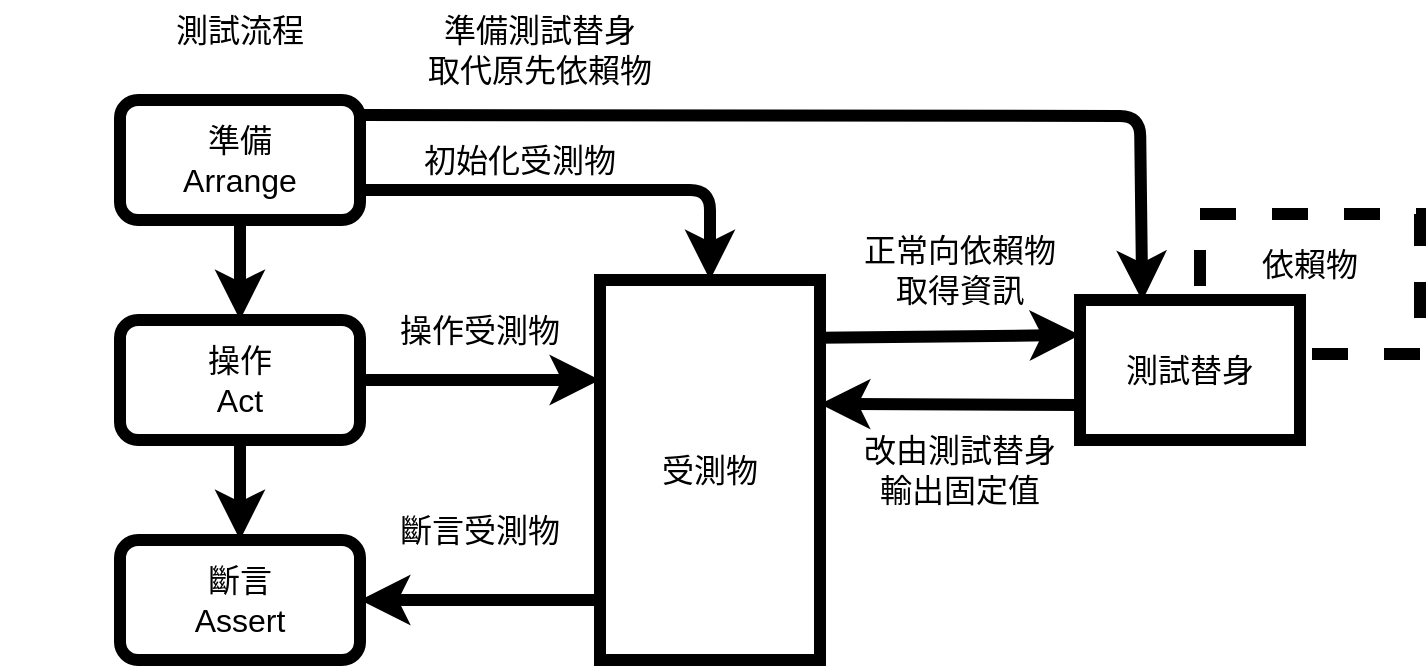 <mxfile>
    <diagram id="ME4XLKuYvELTRSPfp1h0" name="第1頁">
        <mxGraphModel dx="580" dy="467" grid="1" gridSize="10" guides="1" tooltips="1" connect="1" arrows="1" fold="1" page="1" pageScale="1" pageWidth="750" pageHeight="600" background="none" math="0" shadow="0">
            <root>
                <mxCell id="0"/>
                <mxCell id="1" parent="0"/>
                <mxCell id="45" value="&lt;span style=&quot;font-size: 16px;&quot;&gt;依賴物&lt;br&gt;&lt;br&gt;&lt;/span&gt;" style="rounded=0;whiteSpace=wrap;html=1;strokeWidth=6;fillColor=none;dashed=1;" vertex="1" parent="1">
                    <mxGeometry x="620" y="177" width="110" height="70" as="geometry"/>
                </mxCell>
                <mxCell id="13" value="" style="endArrow=classic;html=1;strokeWidth=6;fontSize=16;exitX=0.5;exitY=1;exitDx=0;exitDy=0;entryX=0.5;entryY=0;entryDx=0;entryDy=0;" parent="1" source="20" target="21" edge="1">
                    <mxGeometry width="50" height="50" relative="1" as="geometry">
                        <mxPoint x="510" y="511" as="sourcePoint"/>
                        <mxPoint x="510" y="141" as="targetPoint"/>
                    </mxGeometry>
                </mxCell>
                <mxCell id="14" value="&lt;font style=&quot;font-size: 16px;&quot;&gt;&lt;br&gt;&lt;/font&gt;" style="text;html=1;strokeColor=none;fillColor=none;align=center;verticalAlign=middle;whiteSpace=wrap;rounded=0;strokeWidth=6;" parent="1" vertex="1">
                    <mxGeometry x="20" y="270" width="100" height="30" as="geometry"/>
                </mxCell>
                <mxCell id="16" value="&lt;font style=&quot;font-size: 16px;&quot;&gt;測試流程&lt;br&gt;&lt;/font&gt;" style="text;html=1;strokeColor=none;fillColor=none;align=center;verticalAlign=middle;whiteSpace=wrap;rounded=0;strokeWidth=6;" parent="1" vertex="1">
                    <mxGeometry x="90" y="70" width="100" height="30" as="geometry"/>
                </mxCell>
                <mxCell id="20" value="&lt;span style=&quot;font-size: 16px;&quot;&gt;準備&lt;br&gt;&lt;/span&gt;&lt;span style=&quot;font-size: 16px;&quot;&gt;Arrange&lt;/span&gt;" style="rounded=1;whiteSpace=wrap;html=1;fillColor=none;strokeWidth=6;" parent="1" vertex="1">
                    <mxGeometry x="80" y="120" width="120" height="60" as="geometry"/>
                </mxCell>
                <mxCell id="21" value="&lt;span style=&quot;font-size: 16px;&quot;&gt;操作&lt;br&gt;Act&lt;/span&gt;" style="rounded=1;whiteSpace=wrap;html=1;fillColor=none;strokeWidth=6;" parent="1" vertex="1">
                    <mxGeometry x="80" y="230" width="120" height="60" as="geometry"/>
                </mxCell>
                <mxCell id="23" value="&lt;span style=&quot;font-size: 16px;&quot;&gt;斷言&lt;br&gt;Assert&lt;/span&gt;" style="rounded=1;whiteSpace=wrap;html=1;fillColor=none;strokeWidth=6;" parent="1" vertex="1">
                    <mxGeometry x="80" y="340" width="120" height="60" as="geometry"/>
                </mxCell>
                <mxCell id="24" value="" style="endArrow=classic;html=1;strokeWidth=6;fontSize=16;exitX=0.5;exitY=1;exitDx=0;exitDy=0;entryX=0.5;entryY=0;entryDx=0;entryDy=0;" parent="1" source="21" target="23" edge="1">
                    <mxGeometry width="50" height="50" relative="1" as="geometry">
                        <mxPoint x="520.0" y="521" as="sourcePoint"/>
                        <mxPoint x="460" y="230" as="targetPoint"/>
                    </mxGeometry>
                </mxCell>
                <mxCell id="25" value="&lt;span style=&quot;font-size: 16px;&quot;&gt;受測物&lt;/span&gt;" style="rounded=0;whiteSpace=wrap;html=1;strokeWidth=6;fillColor=none;" parent="1" vertex="1">
                    <mxGeometry x="320" y="210" width="110" height="190" as="geometry"/>
                </mxCell>
                <mxCell id="29" value="" style="endArrow=classic;html=1;strokeWidth=6;fontSize=16;exitX=1;exitY=0.75;exitDx=0;exitDy=0;entryX=0.5;entryY=0;entryDx=0;entryDy=0;" parent="1" source="20" target="25" edge="1">
                    <mxGeometry width="50" height="50" relative="1" as="geometry">
                        <mxPoint x="150" y="190" as="sourcePoint"/>
                        <mxPoint x="370" y="210" as="targetPoint"/>
                        <Array as="points">
                            <mxPoint x="375" y="165"/>
                        </Array>
                    </mxGeometry>
                </mxCell>
                <mxCell id="30" value="" style="endArrow=classic;html=1;strokeWidth=6;fontSize=16;exitX=1;exitY=0.5;exitDx=0;exitDy=0;" parent="1" source="21" edge="1">
                    <mxGeometry width="50" height="50" relative="1" as="geometry">
                        <mxPoint x="210" y="160" as="sourcePoint"/>
                        <mxPoint x="320" y="260" as="targetPoint"/>
                    </mxGeometry>
                </mxCell>
                <mxCell id="31" value="" style="endArrow=classic;html=1;strokeWidth=6;fontSize=16;entryX=1;entryY=0.5;entryDx=0;entryDy=0;" parent="1" target="23" edge="1">
                    <mxGeometry width="50" height="50" relative="1" as="geometry">
                        <mxPoint x="320" y="370" as="sourcePoint"/>
                        <mxPoint x="330" y="270" as="targetPoint"/>
                    </mxGeometry>
                </mxCell>
                <mxCell id="32" value="&lt;span style=&quot;font-size: 16px;&quot;&gt;測試替身&lt;/span&gt;" style="rounded=0;whiteSpace=wrap;html=1;strokeWidth=6;fillColor=#FFFFFF;" parent="1" vertex="1">
                    <mxGeometry x="560" y="220" width="110" height="70" as="geometry"/>
                </mxCell>
                <mxCell id="35" value="" style="endArrow=classic;html=1;strokeWidth=6;fontSize=16;entryX=0;entryY=0.25;entryDx=0;entryDy=0;exitX=0.995;exitY=0.152;exitDx=0;exitDy=0;exitPerimeter=0;" parent="1" source="25" target="32" edge="1">
                    <mxGeometry width="50" height="50" relative="1" as="geometry">
                        <mxPoint x="460" y="237" as="sourcePoint"/>
                        <mxPoint x="560" y="242" as="targetPoint"/>
                    </mxGeometry>
                </mxCell>
                <mxCell id="38" value="" style="endArrow=classic;html=1;strokeWidth=6;fontSize=16;exitX=0;exitY=0.75;exitDx=0;exitDy=0;" parent="1" source="32" edge="1">
                    <mxGeometry width="50" height="50" relative="1" as="geometry">
                        <mxPoint x="330" y="380" as="sourcePoint"/>
                        <mxPoint x="430" y="272" as="targetPoint"/>
                    </mxGeometry>
                </mxCell>
                <mxCell id="40" value="&lt;font style=&quot;font-size: 16px;&quot;&gt;初始化受測物&lt;br&gt;&lt;/font&gt;" style="text;html=1;strokeColor=none;fillColor=none;align=center;verticalAlign=middle;whiteSpace=wrap;rounded=0;strokeWidth=6;" parent="1" vertex="1">
                    <mxGeometry x="230" y="135" width="100" height="30" as="geometry"/>
                </mxCell>
                <mxCell id="41" value="&lt;font style=&quot;font-size: 16px;&quot;&gt;操作受測物&lt;br&gt;&lt;/font&gt;" style="text;html=1;strokeColor=none;fillColor=none;align=center;verticalAlign=middle;whiteSpace=wrap;rounded=0;strokeWidth=6;" parent="1" vertex="1">
                    <mxGeometry x="210" y="220" width="100" height="30" as="geometry"/>
                </mxCell>
                <mxCell id="42" value="&lt;font style=&quot;font-size: 16px;&quot;&gt;改由測試替身&lt;br&gt;輸出固定值&lt;br&gt;&lt;/font&gt;" style="text;html=1;strokeColor=none;fillColor=none;align=center;verticalAlign=middle;whiteSpace=wrap;rounded=0;strokeWidth=6;" parent="1" vertex="1">
                    <mxGeometry x="450" y="290" width="100" height="30" as="geometry"/>
                </mxCell>
                <mxCell id="43" value="&lt;font style=&quot;font-size: 16px;&quot;&gt;正常向依賴物&lt;br&gt;取得資訊&lt;br&gt;&lt;/font&gt;" style="text;html=1;strokeColor=none;fillColor=none;align=center;verticalAlign=middle;whiteSpace=wrap;rounded=0;strokeWidth=6;" parent="1" vertex="1">
                    <mxGeometry x="450" y="190" width="100" height="30" as="geometry"/>
                </mxCell>
                <mxCell id="44" value="&lt;font style=&quot;font-size: 16px;&quot;&gt;斷言受測物&lt;br&gt;&lt;/font&gt;" style="text;html=1;strokeColor=none;fillColor=none;align=center;verticalAlign=middle;whiteSpace=wrap;rounded=0;strokeWidth=6;" parent="1" vertex="1">
                    <mxGeometry x="210" y="320" width="100" height="30" as="geometry"/>
                </mxCell>
                <mxCell id="46" value="" style="endArrow=classic;html=1;strokeWidth=6;fontSize=16;exitX=1;exitY=0.75;exitDx=0;exitDy=0;entryX=0.283;entryY=0.007;entryDx=0;entryDy=0;entryPerimeter=0;" edge="1" parent="1" target="32">
                    <mxGeometry width="50" height="50" relative="1" as="geometry">
                        <mxPoint x="200" y="127.5" as="sourcePoint"/>
                        <mxPoint x="375" y="172.5" as="targetPoint"/>
                        <Array as="points">
                            <mxPoint x="590" y="128"/>
                        </Array>
                    </mxGeometry>
                </mxCell>
                <mxCell id="47" value="&lt;font style=&quot;font-size: 16px;&quot;&gt;準備測試替身&lt;br&gt;取代原先依賴物&lt;br&gt;&lt;/font&gt;" style="text;html=1;strokeColor=none;fillColor=none;align=center;verticalAlign=middle;whiteSpace=wrap;rounded=0;strokeWidth=6;" vertex="1" parent="1">
                    <mxGeometry x="230" y="80" width="120" height="30" as="geometry"/>
                </mxCell>
            </root>
        </mxGraphModel>
    </diagram>
</mxfile>
